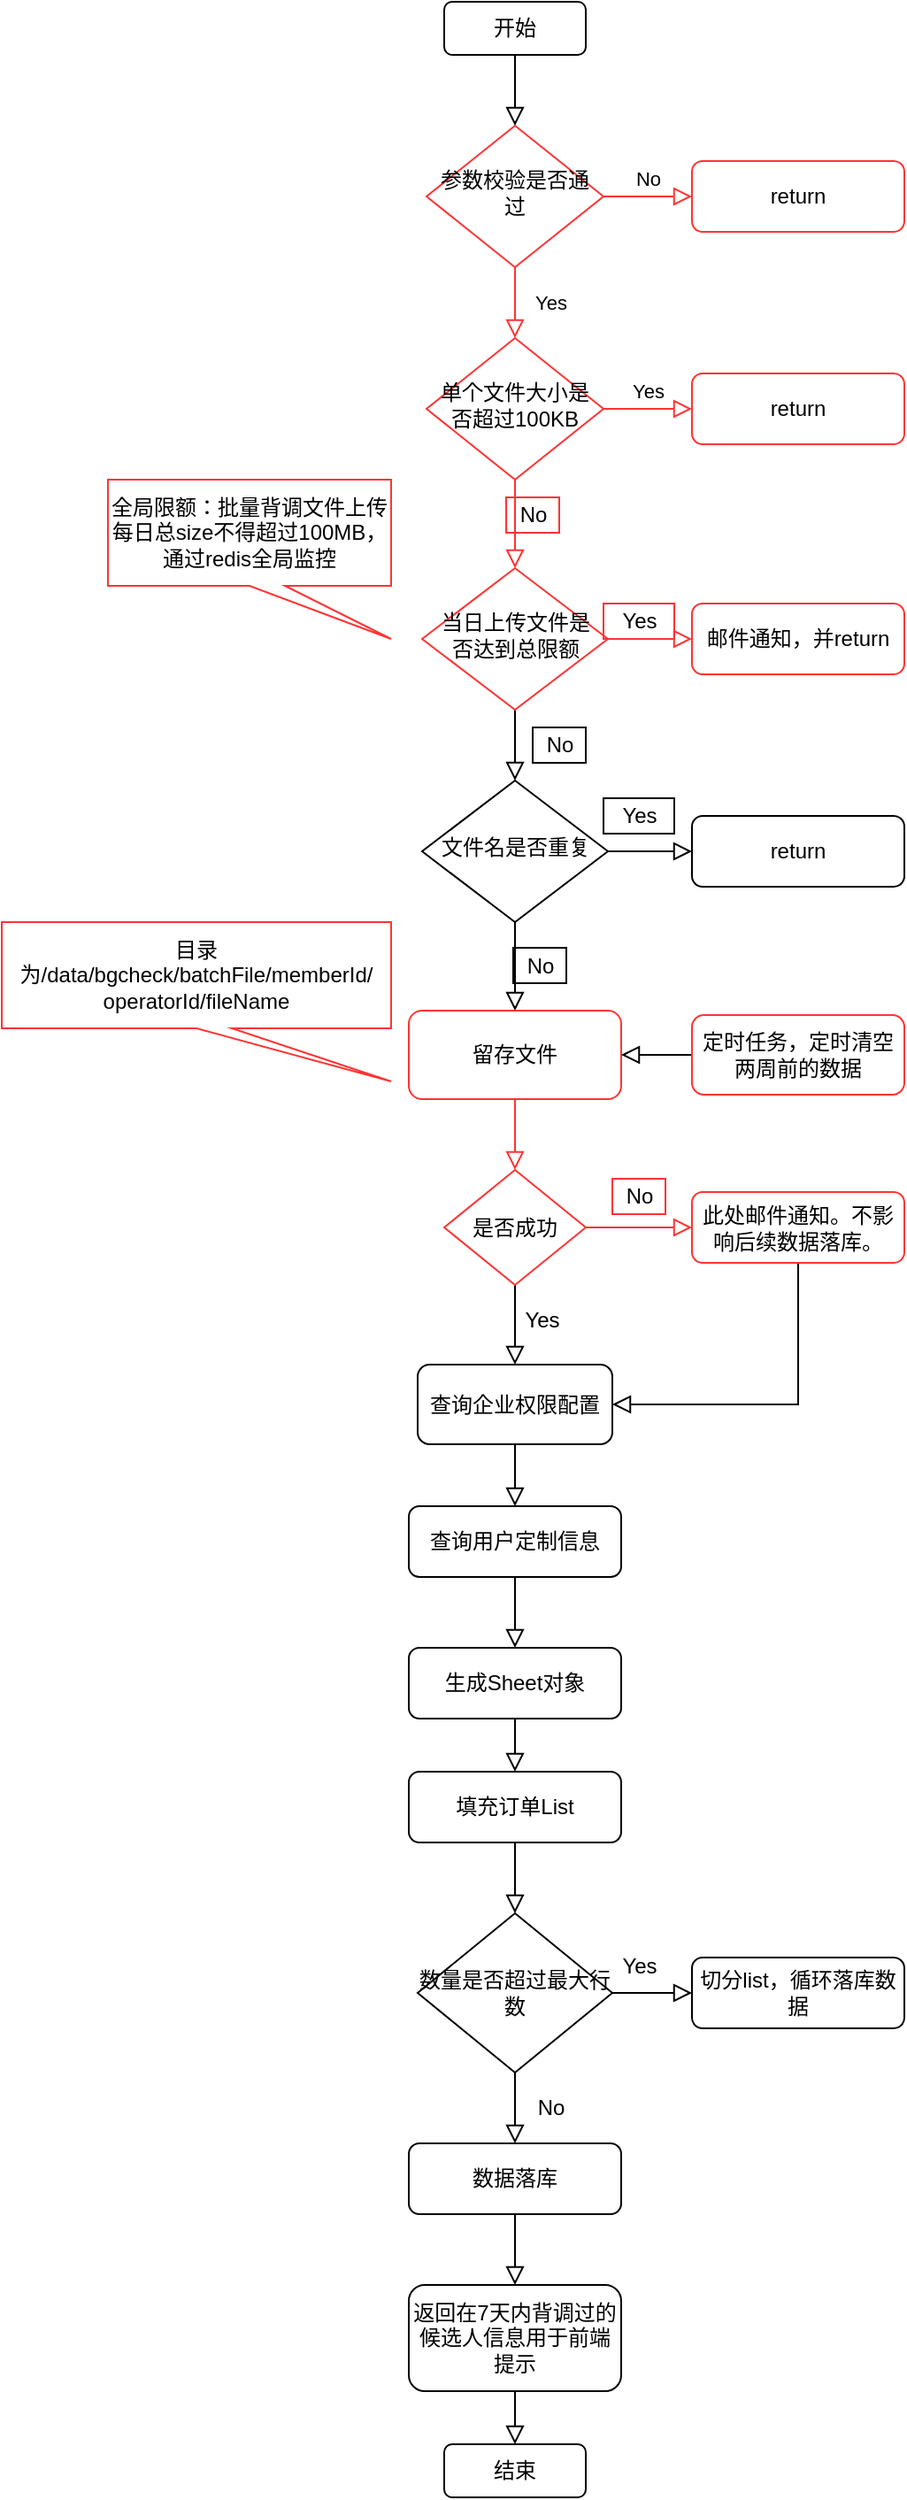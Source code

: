 <mxfile version="15.7.4" type="github">
  <diagram id="C5RBs43oDa-KdzZeNtuy" name="Page-1">
    <mxGraphModel dx="909" dy="568" grid="1" gridSize="10" guides="1" tooltips="1" connect="1" arrows="1" fold="1" page="1" pageScale="1" pageWidth="827" pageHeight="1169" math="0" shadow="0">
      <root>
        <mxCell id="WIyWlLk6GJQsqaUBKTNV-0" />
        <mxCell id="WIyWlLk6GJQsqaUBKTNV-1" parent="WIyWlLk6GJQsqaUBKTNV-0" />
        <mxCell id="WIyWlLk6GJQsqaUBKTNV-4" value="Yes" style="rounded=0;html=1;jettySize=auto;orthogonalLoop=1;fontSize=11;endArrow=block;endFill=0;endSize=8;strokeWidth=1;shadow=0;labelBackgroundColor=none;edgeStyle=orthogonalEdgeStyle;strokeColor=#FF3333;" parent="WIyWlLk6GJQsqaUBKTNV-1" source="WIyWlLk6GJQsqaUBKTNV-6" target="WIyWlLk6GJQsqaUBKTNV-10" edge="1">
          <mxGeometry y="20" relative="1" as="geometry">
            <mxPoint as="offset" />
          </mxGeometry>
        </mxCell>
        <mxCell id="WIyWlLk6GJQsqaUBKTNV-5" value="No" style="edgeStyle=orthogonalEdgeStyle;rounded=0;html=1;jettySize=auto;orthogonalLoop=1;fontSize=11;endArrow=block;endFill=0;endSize=8;strokeWidth=1;shadow=0;labelBackgroundColor=none;strokeColor=#FF3333;" parent="WIyWlLk6GJQsqaUBKTNV-1" source="WIyWlLk6GJQsqaUBKTNV-6" target="WIyWlLk6GJQsqaUBKTNV-7" edge="1">
          <mxGeometry y="10" relative="1" as="geometry">
            <mxPoint as="offset" />
          </mxGeometry>
        </mxCell>
        <mxCell id="WIyWlLk6GJQsqaUBKTNV-6" value="参数校验是否通过" style="rhombus;whiteSpace=wrap;html=1;shadow=0;fontFamily=Helvetica;fontSize=12;align=center;strokeWidth=1;spacing=6;spacingTop=-4;strokeColor=#FF3333;" parent="WIyWlLk6GJQsqaUBKTNV-1" vertex="1">
          <mxGeometry x="350" y="100" width="100" height="80" as="geometry" />
        </mxCell>
        <mxCell id="WIyWlLk6GJQsqaUBKTNV-7" value="return" style="rounded=1;whiteSpace=wrap;html=1;fontSize=12;glass=0;strokeWidth=1;shadow=0;strokeColor=#FF3333;" parent="WIyWlLk6GJQsqaUBKTNV-1" vertex="1">
          <mxGeometry x="500" y="120" width="120" height="40" as="geometry" />
        </mxCell>
        <mxCell id="WIyWlLk6GJQsqaUBKTNV-9" value="Yes" style="edgeStyle=orthogonalEdgeStyle;rounded=0;html=1;jettySize=auto;orthogonalLoop=1;fontSize=11;endArrow=block;endFill=0;endSize=8;strokeWidth=1;shadow=0;labelBackgroundColor=none;strokeColor=#FF3333;" parent="WIyWlLk6GJQsqaUBKTNV-1" source="WIyWlLk6GJQsqaUBKTNV-10" target="WIyWlLk6GJQsqaUBKTNV-12" edge="1">
          <mxGeometry y="10" relative="1" as="geometry">
            <mxPoint as="offset" />
          </mxGeometry>
        </mxCell>
        <mxCell id="9Zn08CkaO5sWKig1gGfh-5" value="" style="edgeStyle=orthogonalEdgeStyle;curved=1;orthogonalLoop=1;jettySize=auto;html=1;endArrow=block;endFill=0;endSize=8;strokeColor=#FF3333;" edge="1" parent="WIyWlLk6GJQsqaUBKTNV-1" source="WIyWlLk6GJQsqaUBKTNV-10" target="9Zn08CkaO5sWKig1gGfh-4">
          <mxGeometry relative="1" as="geometry" />
        </mxCell>
        <mxCell id="WIyWlLk6GJQsqaUBKTNV-10" value="单个文件大小是否超过100KB" style="rhombus;whiteSpace=wrap;html=1;shadow=0;fontFamily=Helvetica;fontSize=12;align=center;strokeWidth=1;spacing=6;spacingTop=-4;strokeColor=#FF3333;" parent="WIyWlLk6GJQsqaUBKTNV-1" vertex="1">
          <mxGeometry x="350" y="220" width="100" height="80" as="geometry" />
        </mxCell>
        <mxCell id="WIyWlLk6GJQsqaUBKTNV-12" value="return" style="rounded=1;whiteSpace=wrap;html=1;fontSize=12;glass=0;strokeWidth=1;shadow=0;strokeColor=#FF3333;" parent="WIyWlLk6GJQsqaUBKTNV-1" vertex="1">
          <mxGeometry x="500" y="240" width="120" height="40" as="geometry" />
        </mxCell>
        <mxCell id="9Zn08CkaO5sWKig1gGfh-1" style="edgeStyle=orthogonalEdgeStyle;rounded=0;orthogonalLoop=1;jettySize=auto;html=1;exitX=0.5;exitY=1;exitDx=0;exitDy=0;endArrow=block;endFill=0;endSize=8;" edge="1" parent="WIyWlLk6GJQsqaUBKTNV-1" source="9Zn08CkaO5sWKig1gGfh-0" target="WIyWlLk6GJQsqaUBKTNV-6">
          <mxGeometry relative="1" as="geometry">
            <mxPoint x="400" y="90" as="targetPoint" />
          </mxGeometry>
        </mxCell>
        <mxCell id="9Zn08CkaO5sWKig1gGfh-0" value="开始" style="rounded=1;whiteSpace=wrap;html=1;" vertex="1" parent="WIyWlLk6GJQsqaUBKTNV-1">
          <mxGeometry x="360" y="30" width="80" height="30" as="geometry" />
        </mxCell>
        <mxCell id="9Zn08CkaO5sWKig1gGfh-14" value="" style="edgeStyle=orthogonalEdgeStyle;curved=1;orthogonalLoop=1;jettySize=auto;html=1;endArrow=block;endFill=0;endSize=8;strokeColor=#FF3333;" edge="1" parent="WIyWlLk6GJQsqaUBKTNV-1" source="9Zn08CkaO5sWKig1gGfh-4" target="9Zn08CkaO5sWKig1gGfh-11">
          <mxGeometry relative="1" as="geometry" />
        </mxCell>
        <mxCell id="9Zn08CkaO5sWKig1gGfh-17" value="" style="edgeStyle=orthogonalEdgeStyle;curved=1;orthogonalLoop=1;jettySize=auto;html=1;endArrow=block;endFill=0;endSize=8;exitX=0.5;exitY=1;exitDx=0;exitDy=0;strokeColor=#000000;" edge="1" parent="WIyWlLk6GJQsqaUBKTNV-1" source="9Zn08CkaO5sWKig1gGfh-39" target="9Zn08CkaO5sWKig1gGfh-16">
          <mxGeometry relative="1" as="geometry">
            <mxPoint x="400" y="560" as="sourcePoint" />
          </mxGeometry>
        </mxCell>
        <mxCell id="9Zn08CkaO5sWKig1gGfh-37" value="" style="edgeStyle=orthogonalEdgeStyle;rounded=0;orthogonalLoop=1;jettySize=auto;html=1;endArrow=block;endFill=0;endSize=8;strokeColor=#000000;" edge="1" parent="WIyWlLk6GJQsqaUBKTNV-1" source="9Zn08CkaO5sWKig1gGfh-4">
          <mxGeometry relative="1" as="geometry">
            <mxPoint x="400" y="470" as="targetPoint" />
          </mxGeometry>
        </mxCell>
        <mxCell id="9Zn08CkaO5sWKig1gGfh-4" value="当日上传文件是否达到总限额" style="rhombus;whiteSpace=wrap;html=1;shadow=0;strokeWidth=1;spacing=6;spacingTop=-4;strokeColor=#FF3333;" vertex="1" parent="WIyWlLk6GJQsqaUBKTNV-1">
          <mxGeometry x="347.5" y="350" width="105" height="80" as="geometry" />
        </mxCell>
        <mxCell id="9Zn08CkaO5sWKig1gGfh-7" value="No" style="text;html=1;align=center;verticalAlign=middle;resizable=0;points=[];autosize=1;strokeColor=#FF3333;fillColor=none;" vertex="1" parent="WIyWlLk6GJQsqaUBKTNV-1">
          <mxGeometry x="395" y="310" width="30" height="20" as="geometry" />
        </mxCell>
        <mxCell id="9Zn08CkaO5sWKig1gGfh-11" value="邮件通知，并return" style="rounded=1;whiteSpace=wrap;html=1;fontSize=12;glass=0;strokeWidth=1;shadow=0;strokeColor=#FF3333;" vertex="1" parent="WIyWlLk6GJQsqaUBKTNV-1">
          <mxGeometry x="500" y="370" width="120" height="40" as="geometry" />
        </mxCell>
        <mxCell id="9Zn08CkaO5sWKig1gGfh-15" value="Yes" style="text;html=1;align=center;verticalAlign=middle;resizable=0;points=[];autosize=1;strokeColor=#FF3333;fillColor=none;" vertex="1" parent="WIyWlLk6GJQsqaUBKTNV-1">
          <mxGeometry x="450" y="370" width="40" height="20" as="geometry" />
        </mxCell>
        <mxCell id="9Zn08CkaO5sWKig1gGfh-28" value="" style="edgeStyle=orthogonalEdgeStyle;curved=1;orthogonalLoop=1;jettySize=auto;html=1;endArrow=block;endFill=0;endSize=8;strokeColor=#FF3333;" edge="1" parent="WIyWlLk6GJQsqaUBKTNV-1" source="9Zn08CkaO5sWKig1gGfh-16" target="9Zn08CkaO5sWKig1gGfh-27">
          <mxGeometry relative="1" as="geometry" />
        </mxCell>
        <mxCell id="9Zn08CkaO5sWKig1gGfh-16" value="留存文件" style="rounded=1;whiteSpace=wrap;html=1;strokeColor=#FF3333;" vertex="1" parent="WIyWlLk6GJQsqaUBKTNV-1">
          <mxGeometry x="340" y="600" width="120" height="50" as="geometry" />
        </mxCell>
        <mxCell id="9Zn08CkaO5sWKig1gGfh-18" value="No" style="text;html=1;align=center;verticalAlign=middle;resizable=0;points=[];autosize=1;strokeColor=#000000;fillColor=none;" vertex="1" parent="WIyWlLk6GJQsqaUBKTNV-1">
          <mxGeometry x="399" y="564.5" width="30" height="20" as="geometry" />
        </mxCell>
        <mxCell id="9Zn08CkaO5sWKig1gGfh-20" value="全局限额：批量背调文件上传每日总size不得超过100MB，通过redis全局监控" style="shape=callout;whiteSpace=wrap;html=1;perimeter=calloutPerimeter;position2=1;strokeColor=#FF3333;" vertex="1" parent="WIyWlLk6GJQsqaUBKTNV-1">
          <mxGeometry x="170" y="300" width="160" height="90" as="geometry" />
        </mxCell>
        <mxCell id="9Zn08CkaO5sWKig1gGfh-21" value="目录为/data/bgcheck/batchFile/memberId/&lt;br&gt;operatorId/fileName" style="shape=callout;whiteSpace=wrap;html=1;perimeter=calloutPerimeter;position2=1;strokeColor=#FF3333;" vertex="1" parent="WIyWlLk6GJQsqaUBKTNV-1">
          <mxGeometry x="110" y="550" width="220" height="90" as="geometry" />
        </mxCell>
        <mxCell id="9Zn08CkaO5sWKig1gGfh-30" value="" style="edgeStyle=orthogonalEdgeStyle;curved=1;orthogonalLoop=1;jettySize=auto;html=1;endArrow=block;endFill=0;endSize=8;strokeColor=#FF3333;" edge="1" parent="WIyWlLk6GJQsqaUBKTNV-1" source="9Zn08CkaO5sWKig1gGfh-27" target="9Zn08CkaO5sWKig1gGfh-29">
          <mxGeometry relative="1" as="geometry" />
        </mxCell>
        <mxCell id="9Zn08CkaO5sWKig1gGfh-33" value="" style="edgeStyle=orthogonalEdgeStyle;curved=1;orthogonalLoop=1;jettySize=auto;html=1;endArrow=block;endFill=0;endSize=8;" edge="1" parent="WIyWlLk6GJQsqaUBKTNV-1" source="9Zn08CkaO5sWKig1gGfh-27" target="9Zn08CkaO5sWKig1gGfh-32">
          <mxGeometry relative="1" as="geometry" />
        </mxCell>
        <mxCell id="9Zn08CkaO5sWKig1gGfh-27" value="是否成功" style="rhombus;whiteSpace=wrap;html=1;strokeColor=#FF3333;" vertex="1" parent="WIyWlLk6GJQsqaUBKTNV-1">
          <mxGeometry x="360" y="690" width="80" height="65" as="geometry" />
        </mxCell>
        <mxCell id="9Zn08CkaO5sWKig1gGfh-35" style="edgeStyle=orthogonalEdgeStyle;orthogonalLoop=1;jettySize=auto;html=1;exitX=0.5;exitY=1;exitDx=0;exitDy=0;entryX=1;entryY=0.5;entryDx=0;entryDy=0;endArrow=block;endFill=0;endSize=8;rounded=0;" edge="1" parent="WIyWlLk6GJQsqaUBKTNV-1" source="9Zn08CkaO5sWKig1gGfh-29" target="9Zn08CkaO5sWKig1gGfh-32">
          <mxGeometry relative="1" as="geometry" />
        </mxCell>
        <mxCell id="9Zn08CkaO5sWKig1gGfh-29" value="此处邮件通知。不影响后续数据落库。" style="rounded=1;whiteSpace=wrap;html=1;fontSize=12;glass=0;strokeWidth=1;shadow=0;strokeColor=#FF3333;" vertex="1" parent="WIyWlLk6GJQsqaUBKTNV-1">
          <mxGeometry x="500" y="702.5" width="120" height="40" as="geometry" />
        </mxCell>
        <mxCell id="9Zn08CkaO5sWKig1gGfh-31" value="No" style="text;html=1;align=center;verticalAlign=middle;resizable=0;points=[];autosize=1;strokeColor=#FF3333;fillColor=none;" vertex="1" parent="WIyWlLk6GJQsqaUBKTNV-1">
          <mxGeometry x="455" y="695" width="30" height="20" as="geometry" />
        </mxCell>
        <mxCell id="9Zn08CkaO5sWKig1gGfh-45" value="" style="edgeStyle=orthogonalEdgeStyle;rounded=0;orthogonalLoop=1;jettySize=auto;html=1;endArrow=block;endFill=0;endSize=8;" edge="1" parent="WIyWlLk6GJQsqaUBKTNV-1" source="9Zn08CkaO5sWKig1gGfh-32" target="9Zn08CkaO5sWKig1gGfh-44">
          <mxGeometry relative="1" as="geometry" />
        </mxCell>
        <mxCell id="9Zn08CkaO5sWKig1gGfh-32" value="查询企业权限配置" style="rounded=1;whiteSpace=wrap;html=1;" vertex="1" parent="WIyWlLk6GJQsqaUBKTNV-1">
          <mxGeometry x="345" y="800" width="110" height="45" as="geometry" />
        </mxCell>
        <mxCell id="9Zn08CkaO5sWKig1gGfh-34" value="Yes" style="text;html=1;align=center;verticalAlign=middle;resizable=0;points=[];autosize=1;strokeColor=none;fillColor=none;" vertex="1" parent="WIyWlLk6GJQsqaUBKTNV-1">
          <mxGeometry x="395" y="765" width="40" height="20" as="geometry" />
        </mxCell>
        <mxCell id="9Zn08CkaO5sWKig1gGfh-38" value="No" style="text;html=1;align=center;verticalAlign=middle;resizable=0;points=[];autosize=1;strokeColor=#000000;fillColor=none;" vertex="1" parent="WIyWlLk6GJQsqaUBKTNV-1">
          <mxGeometry x="410" y="440" width="30" height="20" as="geometry" />
        </mxCell>
        <mxCell id="9Zn08CkaO5sWKig1gGfh-41" value="" style="edgeStyle=orthogonalEdgeStyle;rounded=0;orthogonalLoop=1;jettySize=auto;html=1;endArrow=block;endFill=0;endSize=8;strokeColor=#000000;" edge="1" parent="WIyWlLk6GJQsqaUBKTNV-1" source="9Zn08CkaO5sWKig1gGfh-39" target="9Zn08CkaO5sWKig1gGfh-40">
          <mxGeometry relative="1" as="geometry" />
        </mxCell>
        <mxCell id="9Zn08CkaO5sWKig1gGfh-39" value="文件名是否重复" style="rhombus;whiteSpace=wrap;html=1;shadow=0;strokeWidth=1;spacing=6;spacingTop=-4;strokeColor=#000000;" vertex="1" parent="WIyWlLk6GJQsqaUBKTNV-1">
          <mxGeometry x="347.5" y="470" width="105" height="80" as="geometry" />
        </mxCell>
        <mxCell id="9Zn08CkaO5sWKig1gGfh-40" value="return" style="rounded=1;whiteSpace=wrap;html=1;fontSize=12;glass=0;strokeWidth=1;shadow=0;strokeColor=#000000;" vertex="1" parent="WIyWlLk6GJQsqaUBKTNV-1">
          <mxGeometry x="500" y="490" width="120" height="40" as="geometry" />
        </mxCell>
        <mxCell id="9Zn08CkaO5sWKig1gGfh-42" value="Yes" style="text;html=1;align=center;verticalAlign=middle;resizable=0;points=[];autosize=1;strokeColor=#000000;fillColor=none;" vertex="1" parent="WIyWlLk6GJQsqaUBKTNV-1">
          <mxGeometry x="450" y="480" width="40" height="20" as="geometry" />
        </mxCell>
        <mxCell id="9Zn08CkaO5sWKig1gGfh-47" value="" style="edgeStyle=orthogonalEdgeStyle;rounded=0;orthogonalLoop=1;jettySize=auto;html=1;endArrow=block;endFill=0;endSize=8;" edge="1" parent="WIyWlLk6GJQsqaUBKTNV-1" source="9Zn08CkaO5sWKig1gGfh-44" target="9Zn08CkaO5sWKig1gGfh-46">
          <mxGeometry relative="1" as="geometry" />
        </mxCell>
        <mxCell id="9Zn08CkaO5sWKig1gGfh-44" value="查询用户定制信息" style="rounded=1;whiteSpace=wrap;html=1;" vertex="1" parent="WIyWlLk6GJQsqaUBKTNV-1">
          <mxGeometry x="340" y="880" width="120" height="40" as="geometry" />
        </mxCell>
        <mxCell id="9Zn08CkaO5sWKig1gGfh-49" value="" style="edgeStyle=orthogonalEdgeStyle;rounded=0;orthogonalLoop=1;jettySize=auto;html=1;endArrow=block;endFill=0;endSize=8;" edge="1" parent="WIyWlLk6GJQsqaUBKTNV-1" source="9Zn08CkaO5sWKig1gGfh-46" target="9Zn08CkaO5sWKig1gGfh-48">
          <mxGeometry relative="1" as="geometry" />
        </mxCell>
        <mxCell id="9Zn08CkaO5sWKig1gGfh-46" value="生成Sheet对象" style="rounded=1;whiteSpace=wrap;html=1;" vertex="1" parent="WIyWlLk6GJQsqaUBKTNV-1">
          <mxGeometry x="340" y="960" width="120" height="40" as="geometry" />
        </mxCell>
        <mxCell id="9Zn08CkaO5sWKig1gGfh-53" value="" style="edgeStyle=orthogonalEdgeStyle;rounded=0;orthogonalLoop=1;jettySize=auto;html=1;endArrow=block;endFill=0;endSize=8;" edge="1" parent="WIyWlLk6GJQsqaUBKTNV-1" source="9Zn08CkaO5sWKig1gGfh-48" target="9Zn08CkaO5sWKig1gGfh-52">
          <mxGeometry relative="1" as="geometry" />
        </mxCell>
        <mxCell id="9Zn08CkaO5sWKig1gGfh-48" value="填充订单List" style="whiteSpace=wrap;html=1;rounded=1;" vertex="1" parent="WIyWlLk6GJQsqaUBKTNV-1">
          <mxGeometry x="340" y="1030" width="120" height="40" as="geometry" />
        </mxCell>
        <mxCell id="9Zn08CkaO5sWKig1gGfh-55" value="" style="edgeStyle=orthogonalEdgeStyle;rounded=0;orthogonalLoop=1;jettySize=auto;html=1;endArrow=block;endFill=0;endSize=8;" edge="1" parent="WIyWlLk6GJQsqaUBKTNV-1" source="9Zn08CkaO5sWKig1gGfh-52" target="9Zn08CkaO5sWKig1gGfh-54">
          <mxGeometry relative="1" as="geometry" />
        </mxCell>
        <mxCell id="9Zn08CkaO5sWKig1gGfh-58" value="" style="edgeStyle=orthogonalEdgeStyle;rounded=0;orthogonalLoop=1;jettySize=auto;html=1;endArrow=block;endFill=0;endSize=8;" edge="1" parent="WIyWlLk6GJQsqaUBKTNV-1" source="9Zn08CkaO5sWKig1gGfh-52" target="9Zn08CkaO5sWKig1gGfh-57">
          <mxGeometry relative="1" as="geometry" />
        </mxCell>
        <mxCell id="9Zn08CkaO5sWKig1gGfh-52" value="数量是否超过最大行数" style="rhombus;whiteSpace=wrap;html=1;" vertex="1" parent="WIyWlLk6GJQsqaUBKTNV-1">
          <mxGeometry x="345" y="1110" width="110" height="90" as="geometry" />
        </mxCell>
        <mxCell id="9Zn08CkaO5sWKig1gGfh-54" value="切分list，循环落库数据" style="rounded=1;whiteSpace=wrap;html=1;fontSize=12;glass=0;strokeWidth=1;shadow=0;" vertex="1" parent="WIyWlLk6GJQsqaUBKTNV-1">
          <mxGeometry x="500" y="1135" width="120" height="40" as="geometry" />
        </mxCell>
        <mxCell id="9Zn08CkaO5sWKig1gGfh-56" value="Yes" style="text;html=1;align=center;verticalAlign=middle;resizable=0;points=[];autosize=1;strokeColor=none;fillColor=none;" vertex="1" parent="WIyWlLk6GJQsqaUBKTNV-1">
          <mxGeometry x="450" y="1130" width="40" height="20" as="geometry" />
        </mxCell>
        <mxCell id="9Zn08CkaO5sWKig1gGfh-62" value="" style="edgeStyle=orthogonalEdgeStyle;rounded=0;orthogonalLoop=1;jettySize=auto;html=1;endArrow=block;endFill=0;endSize=8;" edge="1" parent="WIyWlLk6GJQsqaUBKTNV-1" source="9Zn08CkaO5sWKig1gGfh-57" target="9Zn08CkaO5sWKig1gGfh-61">
          <mxGeometry relative="1" as="geometry" />
        </mxCell>
        <mxCell id="9Zn08CkaO5sWKig1gGfh-57" value="数据落库" style="whiteSpace=wrap;html=1;rounded=1;" vertex="1" parent="WIyWlLk6GJQsqaUBKTNV-1">
          <mxGeometry x="340" y="1240" width="120" height="40" as="geometry" />
        </mxCell>
        <mxCell id="9Zn08CkaO5sWKig1gGfh-59" value="No" style="text;html=1;align=center;verticalAlign=middle;resizable=0;points=[];autosize=1;strokeColor=none;fillColor=none;" vertex="1" parent="WIyWlLk6GJQsqaUBKTNV-1">
          <mxGeometry x="405" y="1210" width="30" height="20" as="geometry" />
        </mxCell>
        <mxCell id="9Zn08CkaO5sWKig1gGfh-64" value="" style="edgeStyle=orthogonalEdgeStyle;rounded=0;orthogonalLoop=1;jettySize=auto;html=1;endArrow=block;endFill=0;endSize=8;" edge="1" parent="WIyWlLk6GJQsqaUBKTNV-1" source="9Zn08CkaO5sWKig1gGfh-61" target="9Zn08CkaO5sWKig1gGfh-63">
          <mxGeometry relative="1" as="geometry" />
        </mxCell>
        <mxCell id="9Zn08CkaO5sWKig1gGfh-61" value="返回在7天内背调过的候选人信息用于前端提示" style="whiteSpace=wrap;html=1;rounded=1;" vertex="1" parent="WIyWlLk6GJQsqaUBKTNV-1">
          <mxGeometry x="340" y="1320" width="120" height="60" as="geometry" />
        </mxCell>
        <mxCell id="9Zn08CkaO5sWKig1gGfh-63" value="结束" style="rounded=1;whiteSpace=wrap;html=1;" vertex="1" parent="WIyWlLk6GJQsqaUBKTNV-1">
          <mxGeometry x="360" y="1410" width="80" height="30" as="geometry" />
        </mxCell>
        <mxCell id="9Zn08CkaO5sWKig1gGfh-67" value="" style="edgeStyle=orthogonalEdgeStyle;rounded=0;orthogonalLoop=1;jettySize=auto;html=1;endArrow=block;endFill=0;endSize=8;strokeColor=#000000;" edge="1" parent="WIyWlLk6GJQsqaUBKTNV-1" source="9Zn08CkaO5sWKig1gGfh-65" target="9Zn08CkaO5sWKig1gGfh-16">
          <mxGeometry relative="1" as="geometry" />
        </mxCell>
        <mxCell id="9Zn08CkaO5sWKig1gGfh-65" value="定时任务，定时清空两周前的数据" style="whiteSpace=wrap;html=1;rounded=1;strokeColor=#FF3333;" vertex="1" parent="WIyWlLk6GJQsqaUBKTNV-1">
          <mxGeometry x="500" y="602.5" width="120" height="45" as="geometry" />
        </mxCell>
      </root>
    </mxGraphModel>
  </diagram>
</mxfile>
